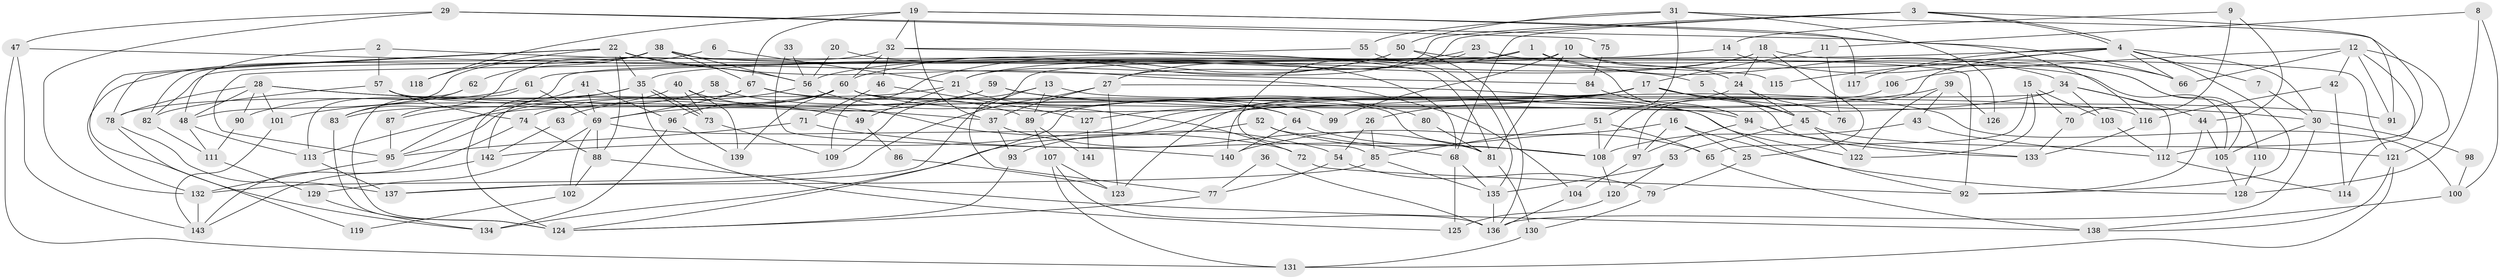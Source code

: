 // Generated by graph-tools (version 1.1) at 2025/50/03/09/25 03:50:11]
// undirected, 143 vertices, 286 edges
graph export_dot {
graph [start="1"]
  node [color=gray90,style=filled];
  1;
  2;
  3;
  4;
  5;
  6;
  7;
  8;
  9;
  10;
  11;
  12;
  13;
  14;
  15;
  16;
  17;
  18;
  19;
  20;
  21;
  22;
  23;
  24;
  25;
  26;
  27;
  28;
  29;
  30;
  31;
  32;
  33;
  34;
  35;
  36;
  37;
  38;
  39;
  40;
  41;
  42;
  43;
  44;
  45;
  46;
  47;
  48;
  49;
  50;
  51;
  52;
  53;
  54;
  55;
  56;
  57;
  58;
  59;
  60;
  61;
  62;
  63;
  64;
  65;
  66;
  67;
  68;
  69;
  70;
  71;
  72;
  73;
  74;
  75;
  76;
  77;
  78;
  79;
  80;
  81;
  82;
  83;
  84;
  85;
  86;
  87;
  88;
  89;
  90;
  91;
  92;
  93;
  94;
  95;
  96;
  97;
  98;
  99;
  100;
  101;
  102;
  103;
  104;
  105;
  106;
  107;
  108;
  109;
  110;
  111;
  112;
  113;
  114;
  115;
  116;
  117;
  118;
  119;
  120;
  121;
  122;
  123;
  124;
  125;
  126;
  127;
  128;
  129;
  130;
  131;
  132;
  133;
  134;
  135;
  136;
  137;
  138;
  139;
  140;
  141;
  142;
  143;
  1 -- 85;
  1 -- 87;
  1 -- 34;
  1 -- 94;
  2 -- 57;
  2 -- 48;
  2 -- 5;
  3 -- 4;
  3 -- 4;
  3 -- 21;
  3 -- 27;
  3 -- 68;
  3 -- 91;
  4 -- 30;
  4 -- 7;
  4 -- 66;
  4 -- 92;
  4 -- 95;
  4 -- 97;
  4 -- 115;
  4 -- 117;
  5 -- 45;
  6 -- 83;
  6 -- 21;
  7 -- 30;
  8 -- 100;
  8 -- 128;
  8 -- 11;
  9 -- 44;
  9 -- 14;
  9 -- 70;
  10 -- 24;
  10 -- 81;
  10 -- 82;
  10 -- 99;
  10 -- 105;
  11 -- 17;
  11 -- 76;
  12 -- 66;
  12 -- 42;
  12 -- 91;
  12 -- 106;
  12 -- 114;
  12 -- 121;
  13 -- 137;
  13 -- 116;
  13 -- 89;
  13 -- 109;
  14 -- 66;
  14 -- 35;
  15 -- 65;
  15 -- 70;
  15 -- 103;
  15 -- 122;
  16 -- 97;
  16 -- 25;
  16 -- 128;
  16 -- 140;
  17 -- 45;
  17 -- 89;
  17 -- 26;
  17 -- 30;
  17 -- 124;
  17 -- 127;
  17 -- 133;
  18 -- 56;
  18 -- 21;
  18 -- 24;
  18 -- 25;
  18 -- 121;
  19 -- 37;
  19 -- 32;
  19 -- 67;
  19 -- 116;
  19 -- 117;
  19 -- 118;
  20 -- 56;
  20 -- 68;
  21 -- 95;
  21 -- 64;
  21 -- 49;
  22 -- 104;
  22 -- 78;
  22 -- 35;
  22 -- 56;
  22 -- 88;
  22 -- 118;
  22 -- 134;
  23 -- 27;
  23 -- 77;
  23 -- 110;
  24 -- 45;
  24 -- 76;
  24 -- 123;
  25 -- 79;
  26 -- 85;
  26 -- 54;
  27 -- 92;
  27 -- 37;
  27 -- 123;
  27 -- 132;
  28 -- 48;
  28 -- 90;
  28 -- 37;
  28 -- 49;
  28 -- 78;
  28 -- 101;
  29 -- 47;
  29 -- 132;
  29 -- 66;
  29 -- 75;
  30 -- 105;
  30 -- 98;
  30 -- 136;
  31 -- 112;
  31 -- 50;
  31 -- 51;
  31 -- 55;
  31 -- 126;
  32 -- 81;
  32 -- 60;
  32 -- 46;
  32 -- 48;
  32 -- 115;
  33 -- 56;
  33 -- 140;
  34 -- 112;
  34 -- 44;
  34 -- 103;
  34 -- 134;
  34 -- 140;
  35 -- 73;
  35 -- 73;
  35 -- 78;
  35 -- 101;
  35 -- 125;
  36 -- 136;
  36 -- 77;
  37 -- 81;
  37 -- 93;
  38 -- 132;
  38 -- 82;
  38 -- 56;
  38 -- 62;
  38 -- 67;
  38 -- 105;
  39 -- 122;
  39 -- 142;
  39 -- 43;
  39 -- 126;
  40 -- 73;
  40 -- 139;
  40 -- 54;
  40 -- 87;
  41 -- 124;
  41 -- 69;
  41 -- 96;
  42 -- 116;
  42 -- 114;
  43 -- 108;
  43 -- 112;
  44 -- 105;
  44 -- 92;
  45 -- 121;
  45 -- 53;
  45 -- 122;
  46 -- 71;
  46 -- 127;
  47 -- 131;
  47 -- 143;
  47 -- 84;
  48 -- 111;
  48 -- 113;
  49 -- 86;
  50 -- 92;
  50 -- 136;
  50 -- 60;
  50 -- 109;
  51 -- 85;
  51 -- 65;
  51 -- 108;
  52 -- 93;
  52 -- 68;
  52 -- 108;
  53 -- 135;
  53 -- 120;
  54 -- 77;
  54 -- 79;
  55 -- 61;
  55 -- 135;
  56 -- 72;
  56 -- 74;
  57 -- 122;
  57 -- 74;
  57 -- 82;
  58 -- 95;
  58 -- 64;
  59 -- 69;
  59 -- 91;
  59 -- 80;
  59 -- 113;
  60 -- 96;
  60 -- 63;
  60 -- 81;
  60 -- 83;
  60 -- 94;
  60 -- 100;
  60 -- 139;
  61 -- 69;
  61 -- 124;
  61 -- 90;
  62 -- 113;
  62 -- 83;
  63 -- 142;
  64 -- 140;
  64 -- 65;
  65 -- 138;
  67 -- 69;
  67 -- 89;
  67 -- 99;
  67 -- 142;
  68 -- 135;
  68 -- 125;
  69 -- 72;
  69 -- 88;
  69 -- 102;
  69 -- 129;
  70 -- 133;
  71 -- 108;
  71 -- 95;
  72 -- 92;
  73 -- 109;
  74 -- 88;
  74 -- 143;
  75 -- 84;
  77 -- 124;
  78 -- 119;
  78 -- 137;
  79 -- 130;
  80 -- 81;
  81 -- 130;
  82 -- 111;
  83 -- 124;
  84 -- 94;
  85 -- 135;
  85 -- 137;
  86 -- 123;
  87 -- 95;
  88 -- 102;
  88 -- 138;
  89 -- 107;
  89 -- 141;
  90 -- 111;
  93 -- 124;
  94 -- 97;
  94 -- 133;
  95 -- 132;
  96 -- 134;
  96 -- 139;
  97 -- 104;
  98 -- 100;
  100 -- 138;
  101 -- 143;
  102 -- 119;
  103 -- 112;
  104 -- 136;
  105 -- 128;
  106 -- 108;
  107 -- 123;
  107 -- 131;
  107 -- 136;
  108 -- 120;
  110 -- 128;
  111 -- 129;
  112 -- 114;
  113 -- 137;
  116 -- 133;
  120 -- 125;
  121 -- 131;
  121 -- 138;
  127 -- 141;
  129 -- 134;
  130 -- 131;
  132 -- 143;
  135 -- 136;
  142 -- 143;
}
